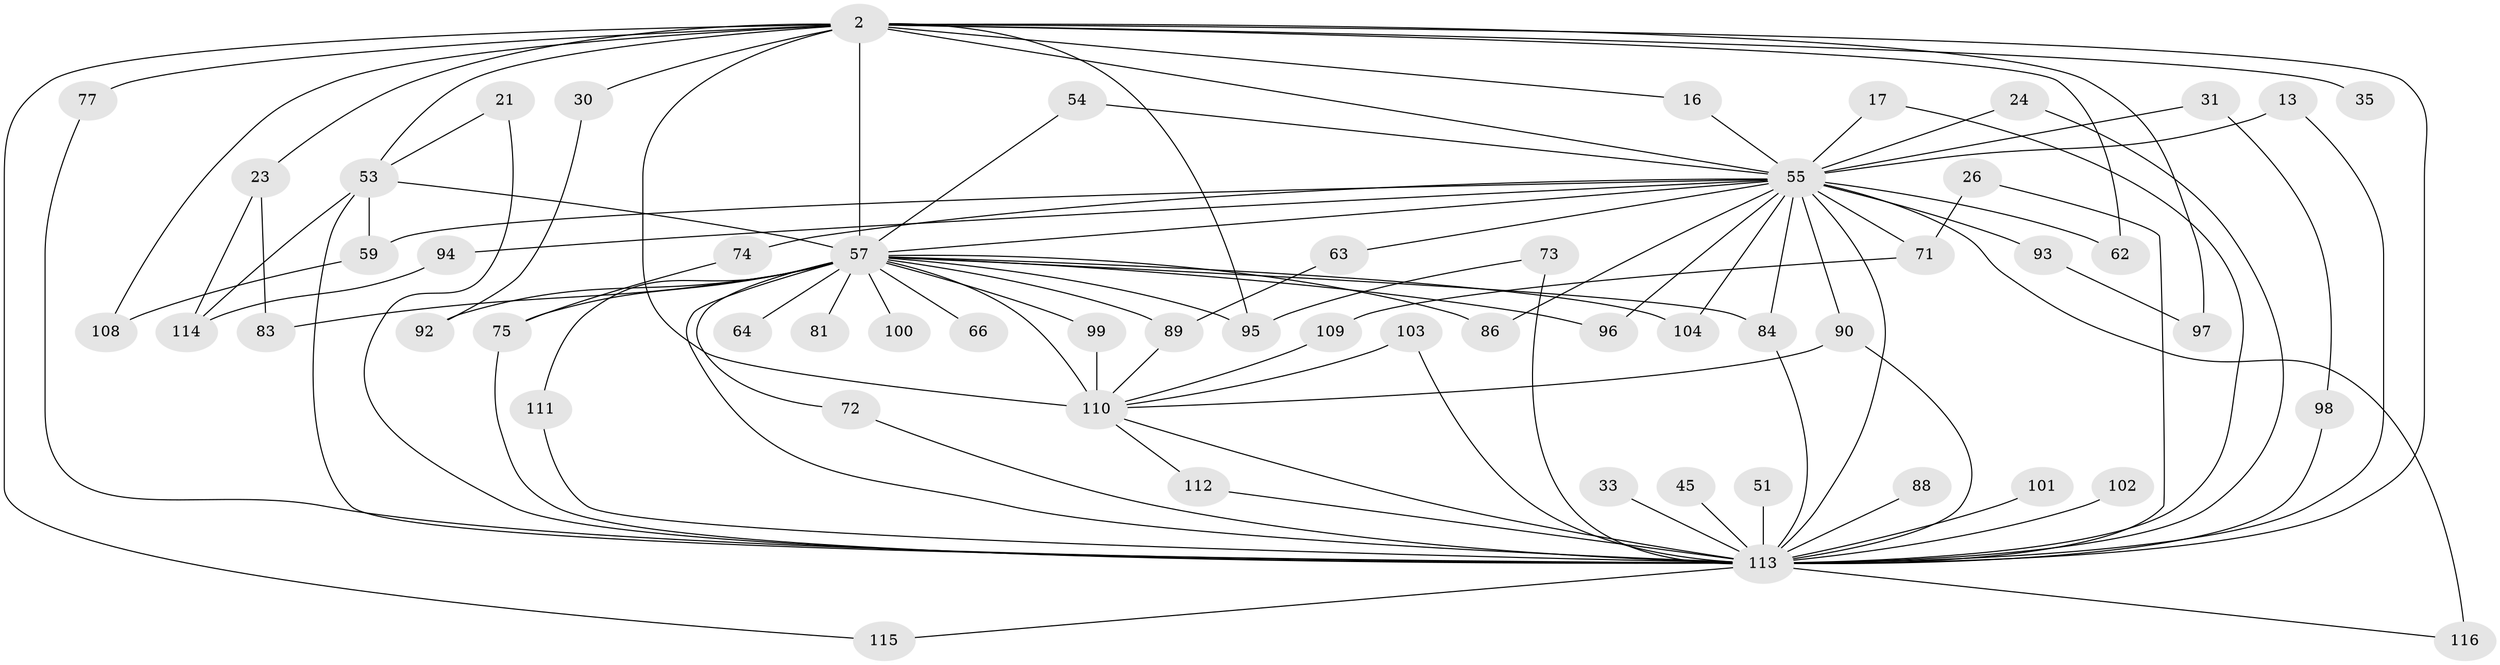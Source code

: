 // original degree distribution, {21: 0.02586206896551724, 24: 0.017241379310344827, 22: 0.008620689655172414, 19: 0.008620689655172414, 26: 0.008620689655172414, 18: 0.008620689655172414, 20: 0.008620689655172414, 6: 0.02586206896551724, 8: 0.008620689655172414, 2: 0.5, 5: 0.02586206896551724, 7: 0.017241379310344827, 4: 0.08620689655172414, 3: 0.25}
// Generated by graph-tools (version 1.1) at 2025/46/03/09/25 04:46:18]
// undirected, 58 vertices, 102 edges
graph export_dot {
graph [start="1"]
  node [color=gray90,style=filled];
  2 [super="+1"];
  13;
  16;
  17;
  21;
  23;
  24;
  26;
  30;
  31;
  33;
  35;
  45;
  51;
  53 [super="+28"];
  54;
  55 [super="+43+7"];
  57 [super="+32+10"];
  59 [super="+39"];
  62 [super="+56"];
  63;
  64;
  66;
  71 [super="+70"];
  72;
  73;
  74;
  75 [super="+11+69"];
  77 [super="+46"];
  81;
  83;
  84 [super="+67"];
  86 [super="+50"];
  88;
  89 [super="+80"];
  90 [super="+22+68"];
  92;
  93;
  94;
  95 [super="+34"];
  96;
  97;
  98;
  99 [super="+78"];
  100;
  101 [super="+25"];
  102;
  103;
  104 [super="+36"];
  108;
  109;
  110 [super="+76+58+79"];
  111;
  112;
  113 [super="+19+106+91+27+82+107+9"];
  114 [super="+42"];
  115;
  116 [super="+37"];
  2 -- 23 [weight=2];
  2 -- 30 [weight=2];
  2 -- 35 [weight=2];
  2 -- 77 [weight=2];
  2 -- 97;
  2 -- 108;
  2 -- 113 [weight=10];
  2 -- 115;
  2 -- 16;
  2 -- 57 [weight=7];
  2 -- 62;
  2 -- 55 [weight=5];
  2 -- 95;
  2 -- 110 [weight=6];
  2 -- 53;
  13 -- 55;
  13 -- 113;
  16 -- 55;
  17 -- 55;
  17 -- 113;
  21 -- 113 [weight=2];
  21 -- 53;
  23 -- 83;
  23 -- 114;
  24 -- 55;
  24 -- 113;
  26 -- 71 [weight=2];
  26 -- 113 [weight=2];
  30 -- 92;
  31 -- 98;
  31 -- 55 [weight=2];
  33 -- 113 [weight=2];
  45 -- 113 [weight=2];
  51 -- 113 [weight=2];
  53 -- 57;
  53 -- 113;
  53 -- 114 [weight=2];
  53 -- 59;
  54 -- 57;
  54 -- 55;
  55 -- 71;
  55 -- 74;
  55 -- 84 [weight=2];
  55 -- 86 [weight=2];
  55 -- 93 [weight=2];
  55 -- 94;
  55 -- 96;
  55 -- 104;
  55 -- 113 [weight=10];
  55 -- 116 [weight=2];
  55 -- 57 [weight=6];
  55 -- 59 [weight=2];
  55 -- 62 [weight=2];
  55 -- 63;
  55 -- 90 [weight=2];
  57 -- 96;
  57 -- 64 [weight=2];
  57 -- 66 [weight=2];
  57 -- 72;
  57 -- 75 [weight=3];
  57 -- 81;
  57 -- 83;
  57 -- 86;
  57 -- 92;
  57 -- 100;
  57 -- 104 [weight=2];
  57 -- 111;
  57 -- 113 [weight=16];
  57 -- 99;
  57 -- 95;
  57 -- 89;
  57 -- 110 [weight=3];
  57 -- 84;
  59 -- 108;
  63 -- 89;
  71 -- 109;
  72 -- 113;
  73 -- 95;
  73 -- 113 [weight=2];
  74 -- 75;
  75 -- 113 [weight=2];
  77 -- 113;
  84 -- 113;
  88 -- 113 [weight=2];
  89 -- 110 [weight=2];
  90 -- 113 [weight=2];
  90 -- 110;
  93 -- 97;
  94 -- 114;
  98 -- 113;
  99 -- 110 [weight=2];
  101 -- 113 [weight=3];
  102 -- 113 [weight=2];
  103 -- 113;
  103 -- 110;
  109 -- 110;
  110 -- 113 [weight=3];
  110 -- 112;
  111 -- 113;
  112 -- 113;
  113 -- 116;
  113 -- 115;
}
